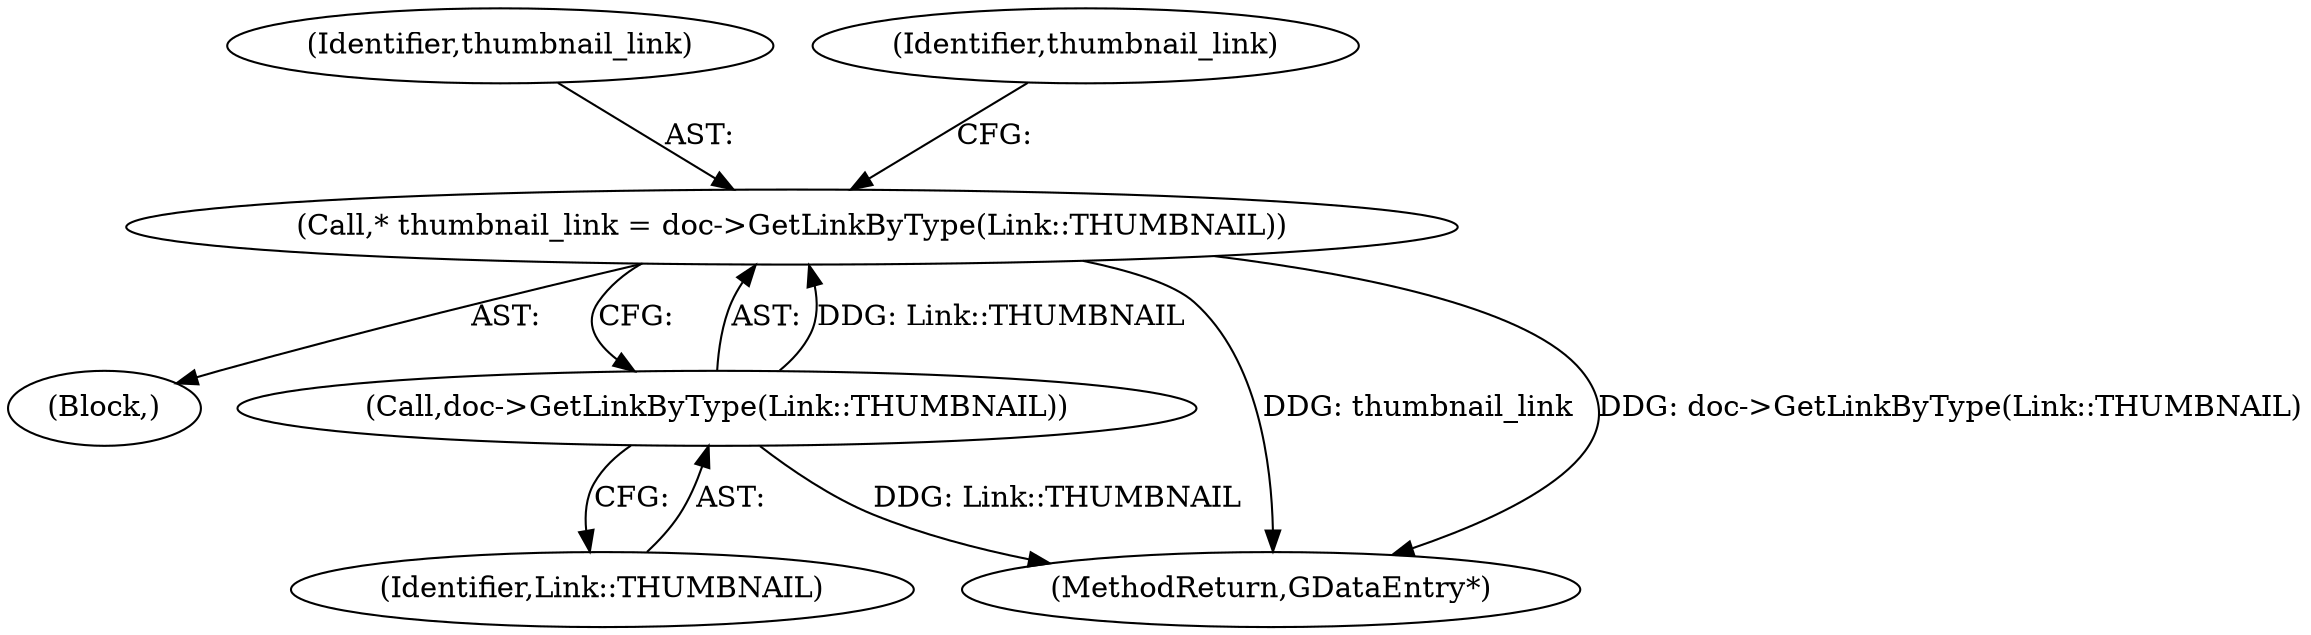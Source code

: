 digraph "0_Chrome_dd3b6fe574edad231c01c78e4647a74c38dc4178_5@pointer" {
"1000239" [label="(Call,* thumbnail_link = doc->GetLinkByType(Link::THUMBNAIL))"];
"1000241" [label="(Call,doc->GetLinkByType(Link::THUMBNAIL))"];
"1000104" [label="(Block,)"];
"1000240" [label="(Identifier,thumbnail_link)"];
"1000241" [label="(Call,doc->GetLinkByType(Link::THUMBNAIL))"];
"1000244" [label="(Identifier,thumbnail_link)"];
"1000264" [label="(MethodReturn,GDataEntry*)"];
"1000242" [label="(Identifier,Link::THUMBNAIL)"];
"1000239" [label="(Call,* thumbnail_link = doc->GetLinkByType(Link::THUMBNAIL))"];
"1000239" -> "1000104"  [label="AST: "];
"1000239" -> "1000241"  [label="CFG: "];
"1000240" -> "1000239"  [label="AST: "];
"1000241" -> "1000239"  [label="AST: "];
"1000244" -> "1000239"  [label="CFG: "];
"1000239" -> "1000264"  [label="DDG: thumbnail_link"];
"1000239" -> "1000264"  [label="DDG: doc->GetLinkByType(Link::THUMBNAIL)"];
"1000241" -> "1000239"  [label="DDG: Link::THUMBNAIL"];
"1000241" -> "1000242"  [label="CFG: "];
"1000242" -> "1000241"  [label="AST: "];
"1000241" -> "1000264"  [label="DDG: Link::THUMBNAIL"];
}
